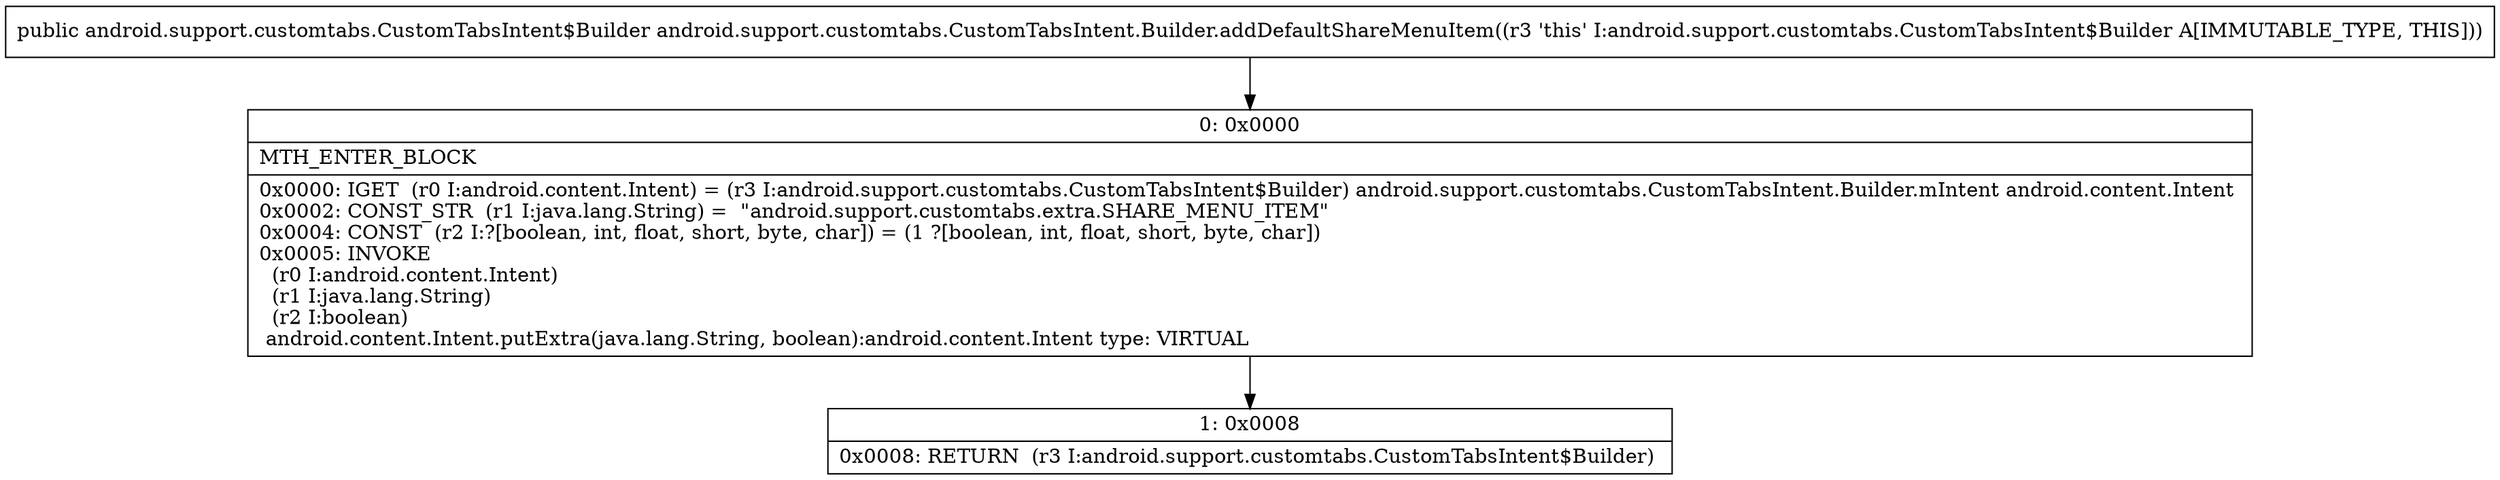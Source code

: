 digraph "CFG forandroid.support.customtabs.CustomTabsIntent.Builder.addDefaultShareMenuItem()Landroid\/support\/customtabs\/CustomTabsIntent$Builder;" {
Node_0 [shape=record,label="{0\:\ 0x0000|MTH_ENTER_BLOCK\l|0x0000: IGET  (r0 I:android.content.Intent) = (r3 I:android.support.customtabs.CustomTabsIntent$Builder) android.support.customtabs.CustomTabsIntent.Builder.mIntent android.content.Intent \l0x0002: CONST_STR  (r1 I:java.lang.String) =  \"android.support.customtabs.extra.SHARE_MENU_ITEM\" \l0x0004: CONST  (r2 I:?[boolean, int, float, short, byte, char]) = (1 ?[boolean, int, float, short, byte, char]) \l0x0005: INVOKE  \l  (r0 I:android.content.Intent)\l  (r1 I:java.lang.String)\l  (r2 I:boolean)\l android.content.Intent.putExtra(java.lang.String, boolean):android.content.Intent type: VIRTUAL \l}"];
Node_1 [shape=record,label="{1\:\ 0x0008|0x0008: RETURN  (r3 I:android.support.customtabs.CustomTabsIntent$Builder) \l}"];
MethodNode[shape=record,label="{public android.support.customtabs.CustomTabsIntent$Builder android.support.customtabs.CustomTabsIntent.Builder.addDefaultShareMenuItem((r3 'this' I:android.support.customtabs.CustomTabsIntent$Builder A[IMMUTABLE_TYPE, THIS])) }"];
MethodNode -> Node_0;
Node_0 -> Node_1;
}

